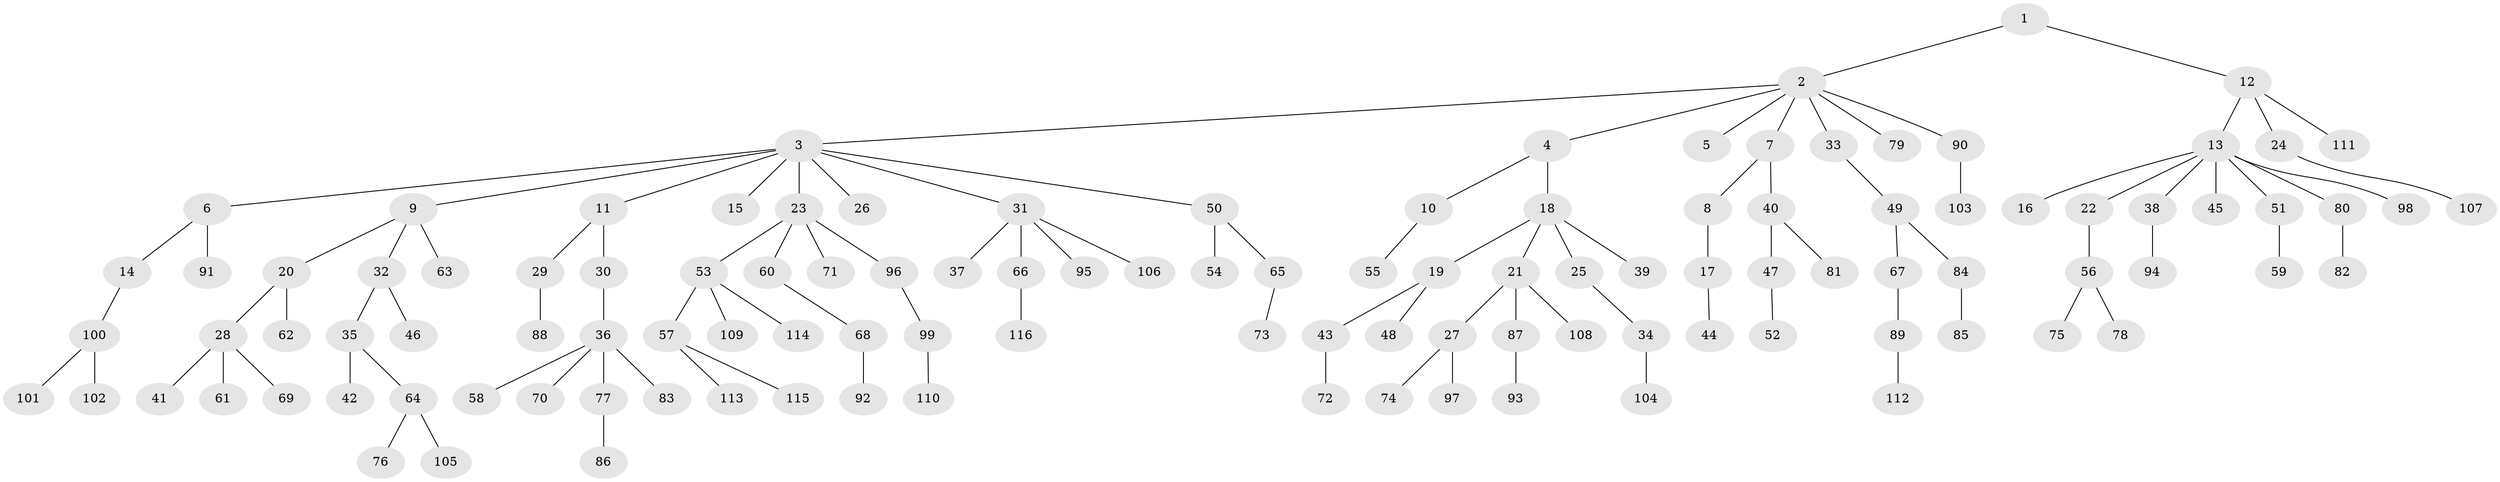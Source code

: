 // coarse degree distribution, {2: 0.15517241379310345, 1: 0.7068965517241379, 4: 0.10344827586206896, 5: 0.017241379310344827, 26: 0.017241379310344827}
// Generated by graph-tools (version 1.1) at 2025/56/03/04/25 21:56:01]
// undirected, 116 vertices, 115 edges
graph export_dot {
graph [start="1"]
  node [color=gray90,style=filled];
  1;
  2;
  3;
  4;
  5;
  6;
  7;
  8;
  9;
  10;
  11;
  12;
  13;
  14;
  15;
  16;
  17;
  18;
  19;
  20;
  21;
  22;
  23;
  24;
  25;
  26;
  27;
  28;
  29;
  30;
  31;
  32;
  33;
  34;
  35;
  36;
  37;
  38;
  39;
  40;
  41;
  42;
  43;
  44;
  45;
  46;
  47;
  48;
  49;
  50;
  51;
  52;
  53;
  54;
  55;
  56;
  57;
  58;
  59;
  60;
  61;
  62;
  63;
  64;
  65;
  66;
  67;
  68;
  69;
  70;
  71;
  72;
  73;
  74;
  75;
  76;
  77;
  78;
  79;
  80;
  81;
  82;
  83;
  84;
  85;
  86;
  87;
  88;
  89;
  90;
  91;
  92;
  93;
  94;
  95;
  96;
  97;
  98;
  99;
  100;
  101;
  102;
  103;
  104;
  105;
  106;
  107;
  108;
  109;
  110;
  111;
  112;
  113;
  114;
  115;
  116;
  1 -- 2;
  1 -- 12;
  2 -- 3;
  2 -- 4;
  2 -- 5;
  2 -- 7;
  2 -- 33;
  2 -- 79;
  2 -- 90;
  3 -- 6;
  3 -- 9;
  3 -- 11;
  3 -- 15;
  3 -- 23;
  3 -- 26;
  3 -- 31;
  3 -- 50;
  4 -- 10;
  4 -- 18;
  6 -- 14;
  6 -- 91;
  7 -- 8;
  7 -- 40;
  8 -- 17;
  9 -- 20;
  9 -- 32;
  9 -- 63;
  10 -- 55;
  11 -- 29;
  11 -- 30;
  12 -- 13;
  12 -- 24;
  12 -- 111;
  13 -- 16;
  13 -- 22;
  13 -- 38;
  13 -- 45;
  13 -- 51;
  13 -- 80;
  13 -- 98;
  14 -- 100;
  17 -- 44;
  18 -- 19;
  18 -- 21;
  18 -- 25;
  18 -- 39;
  19 -- 43;
  19 -- 48;
  20 -- 28;
  20 -- 62;
  21 -- 27;
  21 -- 87;
  21 -- 108;
  22 -- 56;
  23 -- 53;
  23 -- 60;
  23 -- 71;
  23 -- 96;
  24 -- 107;
  25 -- 34;
  27 -- 74;
  27 -- 97;
  28 -- 41;
  28 -- 61;
  28 -- 69;
  29 -- 88;
  30 -- 36;
  31 -- 37;
  31 -- 66;
  31 -- 95;
  31 -- 106;
  32 -- 35;
  32 -- 46;
  33 -- 49;
  34 -- 104;
  35 -- 42;
  35 -- 64;
  36 -- 58;
  36 -- 70;
  36 -- 77;
  36 -- 83;
  38 -- 94;
  40 -- 47;
  40 -- 81;
  43 -- 72;
  47 -- 52;
  49 -- 67;
  49 -- 84;
  50 -- 54;
  50 -- 65;
  51 -- 59;
  53 -- 57;
  53 -- 109;
  53 -- 114;
  56 -- 75;
  56 -- 78;
  57 -- 113;
  57 -- 115;
  60 -- 68;
  64 -- 76;
  64 -- 105;
  65 -- 73;
  66 -- 116;
  67 -- 89;
  68 -- 92;
  77 -- 86;
  80 -- 82;
  84 -- 85;
  87 -- 93;
  89 -- 112;
  90 -- 103;
  96 -- 99;
  99 -- 110;
  100 -- 101;
  100 -- 102;
}
